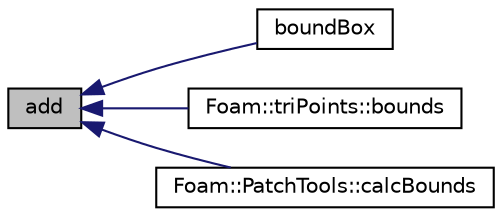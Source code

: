 digraph "add"
{
  bgcolor="transparent";
  edge [fontname="Helvetica",fontsize="10",labelfontname="Helvetica",labelfontsize="10"];
  node [fontname="Helvetica",fontsize="10",shape=record];
  rankdir="LR";
  Node1 [label="add",height=0.2,width=0.4,color="black", fillcolor="grey75", style="filled" fontcolor="black"];
  Node1 -> Node2 [dir="back",color="midnightblue",fontsize="10",style="solid",fontname="Helvetica"];
  Node2 [label="boundBox",height=0.2,width=0.4,color="black",URL="$classFoam_1_1boundBox.html#ad4d13bf6c30ed73911e9866e11a80d79",tooltip="Construct bounding box as an indirect subset of the points. "];
  Node1 -> Node3 [dir="back",color="midnightblue",fontsize="10",style="solid",fontname="Helvetica"];
  Node3 [label="Foam::triPoints::bounds",height=0.2,width=0.4,color="black",URL="$classFoam_1_1triPoints.html#a8e9b514aa2b33ce60782015ba1c8e777",tooltip="Calculate the bounding box. "];
  Node1 -> Node4 [dir="back",color="midnightblue",fontsize="10",style="solid",fontname="Helvetica"];
  Node4 [label="Foam::PatchTools::calcBounds",height=0.2,width=0.4,color="black",URL="$classFoam_1_1PatchTools.html#a23386088c59e643ed53d59ff85ca7f8d"];
}
